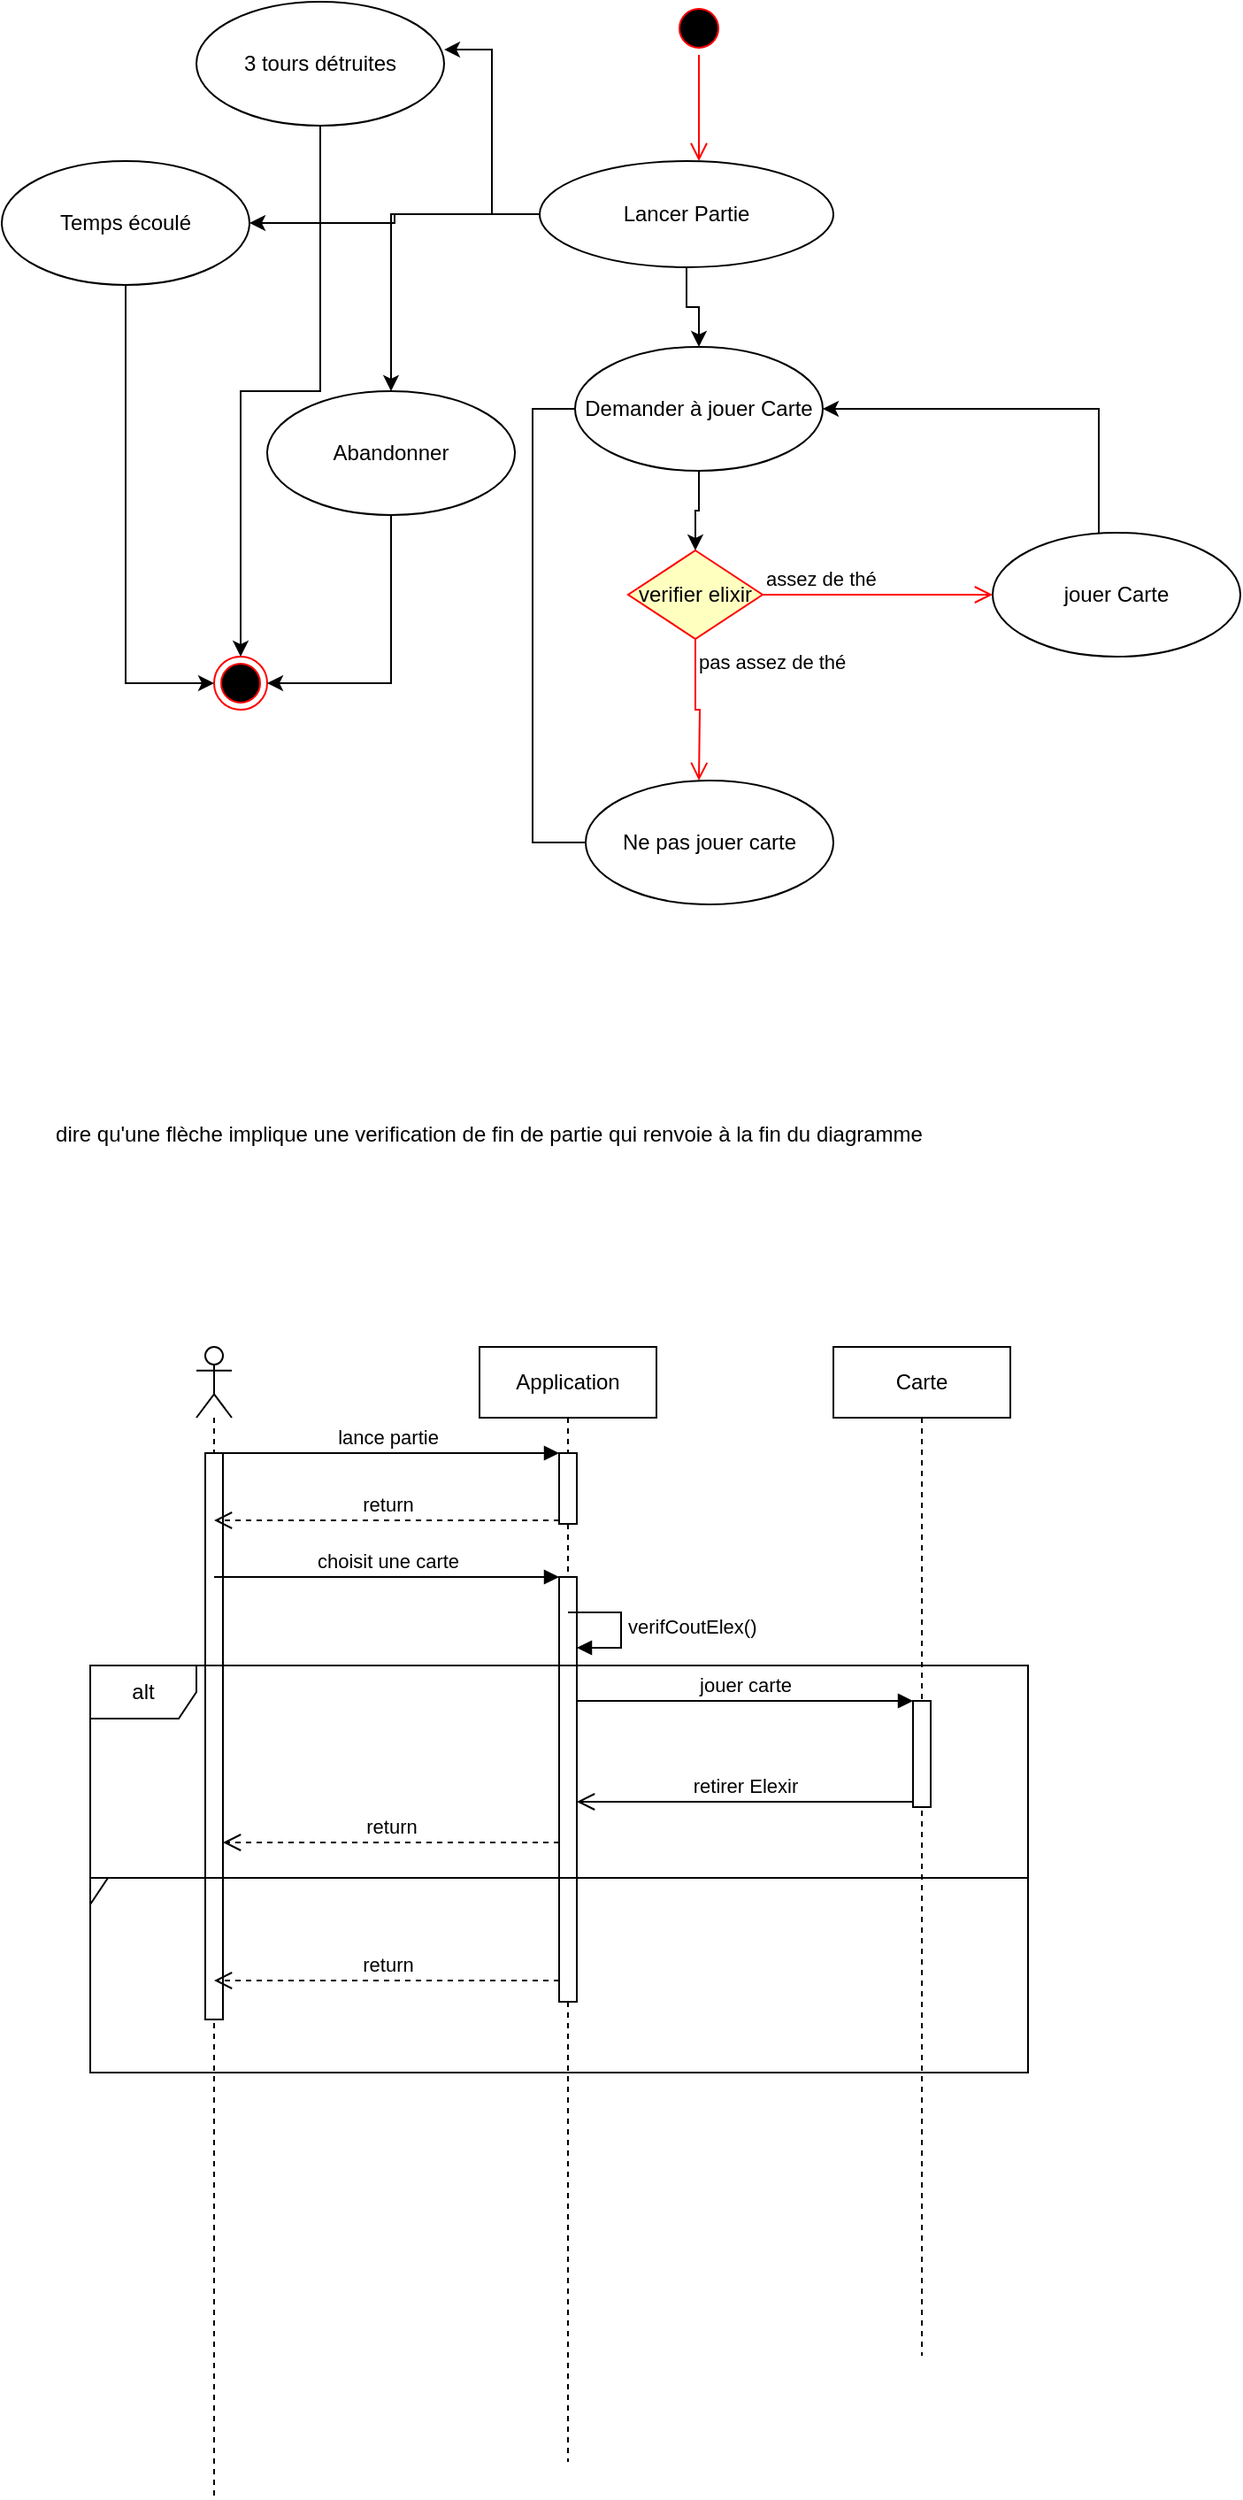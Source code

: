 <mxfile version="15.8.4" type="device"><diagram id="9H2XQysV8FVI8Jwagi7i" name="Page-1"><mxGraphModel dx="946" dy="531" grid="1" gridSize="10" guides="1" tooltips="1" connect="1" arrows="1" fold="1" page="1" pageScale="1" pageWidth="827" pageHeight="1169" math="0" shadow="0"><root><mxCell id="0"/><mxCell id="1" parent="0"/><mxCell id="IX15YUoNtP90U_-bleA8-2" value="" style="ellipse;html=1;shape=startState;fillColor=#000000;strokeColor=#ff0000;" vertex="1" parent="1"><mxGeometry x="399" y="90" width="30" height="30" as="geometry"/></mxCell><mxCell id="IX15YUoNtP90U_-bleA8-3" value="" style="edgeStyle=orthogonalEdgeStyle;html=1;verticalAlign=bottom;endArrow=open;endSize=8;strokeColor=#ff0000;rounded=0;" edge="1" source="IX15YUoNtP90U_-bleA8-2" parent="1"><mxGeometry relative="1" as="geometry"><mxPoint x="414" y="180" as="targetPoint"/></mxGeometry></mxCell><mxCell id="IX15YUoNtP90U_-bleA8-23" style="edgeStyle=orthogonalEdgeStyle;rounded=0;orthogonalLoop=1;jettySize=auto;html=1;entryX=1;entryY=0.386;entryDx=0;entryDy=0;entryPerimeter=0;" edge="1" parent="1" source="IX15YUoNtP90U_-bleA8-4" target="IX15YUoNtP90U_-bleA8-13"><mxGeometry relative="1" as="geometry"/></mxCell><mxCell id="IX15YUoNtP90U_-bleA8-24" style="edgeStyle=orthogonalEdgeStyle;rounded=0;orthogonalLoop=1;jettySize=auto;html=1;" edge="1" parent="1" source="IX15YUoNtP90U_-bleA8-4" target="IX15YUoNtP90U_-bleA8-18"><mxGeometry relative="1" as="geometry"/></mxCell><mxCell id="IX15YUoNtP90U_-bleA8-28" style="edgeStyle=orthogonalEdgeStyle;rounded=0;orthogonalLoop=1;jettySize=auto;html=1;" edge="1" parent="1" source="IX15YUoNtP90U_-bleA8-4" target="IX15YUoNtP90U_-bleA8-29"><mxGeometry relative="1" as="geometry"><mxPoint x="414" y="320" as="targetPoint"/></mxGeometry></mxCell><mxCell id="IX15YUoNtP90U_-bleA8-41" style="edgeStyle=orthogonalEdgeStyle;rounded=0;orthogonalLoop=1;jettySize=auto;html=1;" edge="1" parent="1" source="IX15YUoNtP90U_-bleA8-4" target="IX15YUoNtP90U_-bleA8-39"><mxGeometry relative="1" as="geometry"/></mxCell><mxCell id="IX15YUoNtP90U_-bleA8-4" value="Lancer Partie" style="ellipse;whiteSpace=wrap;html=1;" vertex="1" parent="1"><mxGeometry x="324" y="180" width="166" height="60" as="geometry"/></mxCell><mxCell id="IX15YUoNtP90U_-bleA8-5" value="" style="ellipse;html=1;shape=endState;fillColor=#000000;strokeColor=#ff0000;" vertex="1" parent="1"><mxGeometry x="140" y="460" width="30" height="30" as="geometry"/></mxCell><mxCell id="IX15YUoNtP90U_-bleA8-21" style="edgeStyle=orthogonalEdgeStyle;rounded=0;orthogonalLoop=1;jettySize=auto;html=1;exitX=0.5;exitY=1;exitDx=0;exitDy=0;" edge="1" parent="1" source="IX15YUoNtP90U_-bleA8-13" target="IX15YUoNtP90U_-bleA8-5"><mxGeometry relative="1" as="geometry"/></mxCell><mxCell id="IX15YUoNtP90U_-bleA8-13" value="3 tours détruites" style="ellipse;whiteSpace=wrap;html=1;" vertex="1" parent="1"><mxGeometry x="130" y="90" width="140" height="70" as="geometry"/></mxCell><mxCell id="IX15YUoNtP90U_-bleA8-22" style="edgeStyle=orthogonalEdgeStyle;rounded=0;orthogonalLoop=1;jettySize=auto;html=1;entryX=0;entryY=0.5;entryDx=0;entryDy=0;" edge="1" parent="1" source="IX15YUoNtP90U_-bleA8-18" target="IX15YUoNtP90U_-bleA8-5"><mxGeometry relative="1" as="geometry"/></mxCell><mxCell id="IX15YUoNtP90U_-bleA8-18" value="Temps écoulé" style="ellipse;whiteSpace=wrap;html=1;" vertex="1" parent="1"><mxGeometry x="20" y="180" width="140" height="70" as="geometry"/></mxCell><mxCell id="IX15YUoNtP90U_-bleA8-34" style="edgeStyle=orthogonalEdgeStyle;rounded=0;orthogonalLoop=1;jettySize=auto;html=1;entryX=0.5;entryY=0;entryDx=0;entryDy=0;" edge="1" parent="1" source="IX15YUoNtP90U_-bleA8-29" target="IX15YUoNtP90U_-bleA8-30"><mxGeometry relative="1" as="geometry"/></mxCell><mxCell id="IX15YUoNtP90U_-bleA8-29" value="Demander à jouer Carte" style="ellipse;whiteSpace=wrap;html=1;" vertex="1" parent="1"><mxGeometry x="344" y="285" width="140" height="70" as="geometry"/></mxCell><mxCell id="IX15YUoNtP90U_-bleA8-30" value="verifier elixir" style="rhombus;whiteSpace=wrap;html=1;fillColor=#ffffc0;strokeColor=#ff0000;" vertex="1" parent="1"><mxGeometry x="374" y="400" width="76" height="50" as="geometry"/></mxCell><mxCell id="IX15YUoNtP90U_-bleA8-31" value="assez de thé" style="edgeStyle=orthogonalEdgeStyle;html=1;align=left;verticalAlign=bottom;endArrow=open;endSize=8;strokeColor=#ff0000;rounded=0;entryX=0;entryY=0.5;entryDx=0;entryDy=0;" edge="1" source="IX15YUoNtP90U_-bleA8-30" parent="1" target="IX15YUoNtP90U_-bleA8-35"><mxGeometry x="-1" relative="1" as="geometry"><mxPoint x="580" y="430" as="targetPoint"/></mxGeometry></mxCell><mxCell id="IX15YUoNtP90U_-bleA8-32" value="pas assez de thé" style="edgeStyle=orthogonalEdgeStyle;html=1;align=left;verticalAlign=top;endArrow=open;endSize=8;strokeColor=#ff0000;rounded=0;" edge="1" source="IX15YUoNtP90U_-bleA8-30" parent="1"><mxGeometry x="-1" relative="1" as="geometry"><mxPoint x="414" y="530" as="targetPoint"/></mxGeometry></mxCell><mxCell id="IX15YUoNtP90U_-bleA8-37" style="edgeStyle=orthogonalEdgeStyle;rounded=0;orthogonalLoop=1;jettySize=auto;html=1;entryX=1;entryY=0.5;entryDx=0;entryDy=0;" edge="1" parent="1" source="IX15YUoNtP90U_-bleA8-35" target="IX15YUoNtP90U_-bleA8-29"><mxGeometry relative="1" as="geometry"><Array as="points"><mxPoint x="640" y="320"/></Array></mxGeometry></mxCell><mxCell id="IX15YUoNtP90U_-bleA8-35" value="jouer Carte" style="ellipse;whiteSpace=wrap;html=1;" vertex="1" parent="1"><mxGeometry x="580" y="390" width="140" height="70" as="geometry"/></mxCell><mxCell id="IX15YUoNtP90U_-bleA8-36" value="Ne pas jouer carte" style="ellipse;whiteSpace=wrap;html=1;" vertex="1" parent="1"><mxGeometry x="350" y="530" width="140" height="70" as="geometry"/></mxCell><mxCell id="IX15YUoNtP90U_-bleA8-43" style="edgeStyle=orthogonalEdgeStyle;rounded=0;orthogonalLoop=1;jettySize=auto;html=1;entryX=1;entryY=0.5;entryDx=0;entryDy=0;" edge="1" parent="1" source="IX15YUoNtP90U_-bleA8-39" target="IX15YUoNtP90U_-bleA8-5"><mxGeometry relative="1" as="geometry"/></mxCell><mxCell id="IX15YUoNtP90U_-bleA8-39" value="Abandonner" style="ellipse;whiteSpace=wrap;html=1;" vertex="1" parent="1"><mxGeometry x="170" y="310" width="140" height="70" as="geometry"/></mxCell><mxCell id="IX15YUoNtP90U_-bleA8-42" value="" style="edgeStyle=orthogonalEdgeStyle;rounded=0;orthogonalLoop=1;jettySize=auto;html=1;endArrow=none;" edge="1" parent="1" source="IX15YUoNtP90U_-bleA8-36" target="IX15YUoNtP90U_-bleA8-29"><mxGeometry relative="1" as="geometry"><mxPoint x="344" y="320" as="targetPoint"/><mxPoint x="350" y="565" as="sourcePoint"/><Array as="points"><mxPoint x="320" y="565"/><mxPoint x="320" y="320"/></Array></mxGeometry></mxCell><mxCell id="IX15YUoNtP90U_-bleA8-45" value="dire qu'une flèche implique une verification de fin de partie qui renvoie à la fin du diagramme" style="text;html=1;align=center;verticalAlign=middle;resizable=0;points=[];autosize=1;strokeColor=none;fillColor=none;" vertex="1" parent="1"><mxGeometry x="40" y="720" width="510" height="20" as="geometry"/></mxCell><mxCell id="IX15YUoNtP90U_-bleA8-46" value="" style="shape=umlLifeline;participant=umlActor;perimeter=lifelinePerimeter;whiteSpace=wrap;html=1;container=1;collapsible=0;recursiveResize=0;verticalAlign=top;spacingTop=36;outlineConnect=0;" vertex="1" parent="1"><mxGeometry x="130" y="850" width="20" height="650" as="geometry"/></mxCell><mxCell id="IX15YUoNtP90U_-bleA8-47" value="" style="html=1;points=[];perimeter=orthogonalPerimeter;" vertex="1" parent="IX15YUoNtP90U_-bleA8-46"><mxGeometry x="5" y="60" width="10" height="320" as="geometry"/></mxCell><mxCell id="IX15YUoNtP90U_-bleA8-48" value="Carte" style="shape=umlLifeline;perimeter=lifelinePerimeter;whiteSpace=wrap;html=1;container=1;collapsible=0;recursiveResize=0;outlineConnect=0;" vertex="1" parent="1"><mxGeometry x="490" y="850" width="100" height="570" as="geometry"/></mxCell><mxCell id="IX15YUoNtP90U_-bleA8-49" value="Application" style="shape=umlLifeline;perimeter=lifelinePerimeter;whiteSpace=wrap;html=1;container=1;collapsible=0;recursiveResize=0;outlineConnect=0;" vertex="1" parent="1"><mxGeometry x="290" y="850" width="100" height="630" as="geometry"/></mxCell><mxCell id="IX15YUoNtP90U_-bleA8-50" value="" style="html=1;points=[];perimeter=orthogonalPerimeter;" vertex="1" parent="IX15YUoNtP90U_-bleA8-49"><mxGeometry x="45" y="60" width="10" height="40" as="geometry"/></mxCell><mxCell id="IX15YUoNtP90U_-bleA8-51" value="" style="html=1;points=[];perimeter=orthogonalPerimeter;" vertex="1" parent="IX15YUoNtP90U_-bleA8-49"><mxGeometry x="45" y="130" width="10" height="240" as="geometry"/></mxCell><mxCell id="IX15YUoNtP90U_-bleA8-52" value="verifCoutElex()" style="edgeStyle=orthogonalEdgeStyle;html=1;align=left;spacingLeft=2;endArrow=block;rounded=0;entryX=1;entryY=0;" edge="1" parent="IX15YUoNtP90U_-bleA8-49"><mxGeometry relative="1" as="geometry"><mxPoint x="50" y="150" as="sourcePoint"/><Array as="points"><mxPoint x="80" y="150"/></Array><mxPoint x="55" y="170" as="targetPoint"/></mxGeometry></mxCell><mxCell id="IX15YUoNtP90U_-bleA8-53" value="lance partie" style="html=1;verticalAlign=bottom;endArrow=block;entryX=0;entryY=0;rounded=0;" edge="1" parent="1" source="IX15YUoNtP90U_-bleA8-46" target="IX15YUoNtP90U_-bleA8-50"><mxGeometry relative="1" as="geometry"><mxPoint x="260" y="910" as="sourcePoint"/></mxGeometry></mxCell><mxCell id="IX15YUoNtP90U_-bleA8-54" value="return" style="html=1;verticalAlign=bottom;endArrow=open;dashed=1;endSize=8;exitX=0;exitY=0.95;rounded=0;" edge="1" parent="1" source="IX15YUoNtP90U_-bleA8-50" target="IX15YUoNtP90U_-bleA8-46"><mxGeometry relative="1" as="geometry"><mxPoint x="260" y="986" as="targetPoint"/></mxGeometry></mxCell><mxCell id="IX15YUoNtP90U_-bleA8-55" value="choisit une carte" style="html=1;verticalAlign=bottom;endArrow=block;entryX=0;entryY=0;rounded=0;" edge="1" parent="1" source="IX15YUoNtP90U_-bleA8-46" target="IX15YUoNtP90U_-bleA8-51"><mxGeometry relative="1" as="geometry"><mxPoint x="265" y="980" as="sourcePoint"/></mxGeometry></mxCell><mxCell id="IX15YUoNtP90U_-bleA8-56" value="return" style="html=1;verticalAlign=bottom;endArrow=open;dashed=1;endSize=8;exitX=0;exitY=0.95;rounded=0;" edge="1" parent="1" source="IX15YUoNtP90U_-bleA8-51" target="IX15YUoNtP90U_-bleA8-46"><mxGeometry relative="1" as="geometry"><mxPoint x="265" y="1056" as="targetPoint"/></mxGeometry></mxCell><mxCell id="IX15YUoNtP90U_-bleA8-57" value="alt" style="shape=umlFrame;whiteSpace=wrap;html=1;" vertex="1" parent="1"><mxGeometry x="70" y="1030" width="530" height="120" as="geometry"/></mxCell><mxCell id="IX15YUoNtP90U_-bleA8-58" value="" style="html=1;points=[];perimeter=orthogonalPerimeter;" vertex="1" parent="1"><mxGeometry x="535" y="1050" width="10" height="60" as="geometry"/></mxCell><mxCell id="IX15YUoNtP90U_-bleA8-59" value="jouer carte" style="html=1;verticalAlign=bottom;endArrow=block;entryX=0;entryY=0;rounded=0;" edge="1" parent="1" source="IX15YUoNtP90U_-bleA8-51" target="IX15YUoNtP90U_-bleA8-58"><mxGeometry relative="1" as="geometry"><mxPoint x="380" y="1050" as="sourcePoint"/></mxGeometry></mxCell><mxCell id="IX15YUoNtP90U_-bleA8-60" value="retirer Elexir" style="html=1;verticalAlign=bottom;endArrow=open;endSize=8;exitX=0;exitY=0.95;rounded=0;" edge="1" parent="1" source="IX15YUoNtP90U_-bleA8-58" target="IX15YUoNtP90U_-bleA8-51"><mxGeometry relative="1" as="geometry"><mxPoint x="380" y="1126" as="targetPoint"/></mxGeometry></mxCell><mxCell id="IX15YUoNtP90U_-bleA8-61" value="return" style="html=1;verticalAlign=bottom;endArrow=open;dashed=1;endSize=8;rounded=0;" edge="1" parent="1" source="IX15YUoNtP90U_-bleA8-51" target="IX15YUoNtP90U_-bleA8-47"><mxGeometry relative="1" as="geometry"><mxPoint x="430" y="1140" as="sourcePoint"/><mxPoint x="350" y="1140" as="targetPoint"/><Array as="points"><mxPoint x="290" y="1130"/></Array></mxGeometry></mxCell><mxCell id="IX15YUoNtP90U_-bleA8-62" value="" style="shape=umlFrame;whiteSpace=wrap;html=1;width=10;height=15;" vertex="1" parent="1"><mxGeometry x="70" y="1150" width="530" height="110" as="geometry"/></mxCell></root></mxGraphModel></diagram></mxfile>